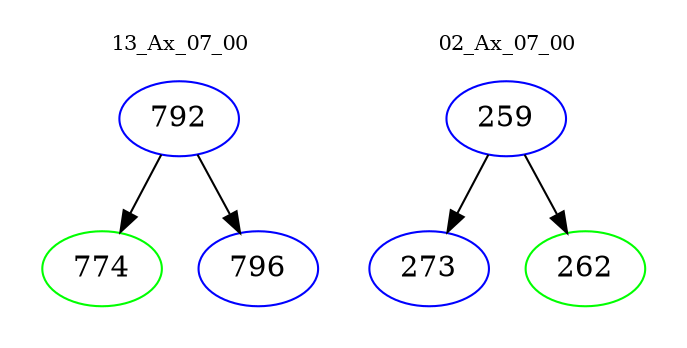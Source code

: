 digraph{
subgraph cluster_0 {
color = white
label = "13_Ax_07_00";
fontsize=10;
T0_792 [label="792", color="blue"]
T0_792 -> T0_774 [color="black"]
T0_774 [label="774", color="green"]
T0_792 -> T0_796 [color="black"]
T0_796 [label="796", color="blue"]
}
subgraph cluster_1 {
color = white
label = "02_Ax_07_00";
fontsize=10;
T1_259 [label="259", color="blue"]
T1_259 -> T1_273 [color="black"]
T1_273 [label="273", color="blue"]
T1_259 -> T1_262 [color="black"]
T1_262 [label="262", color="green"]
}
}
